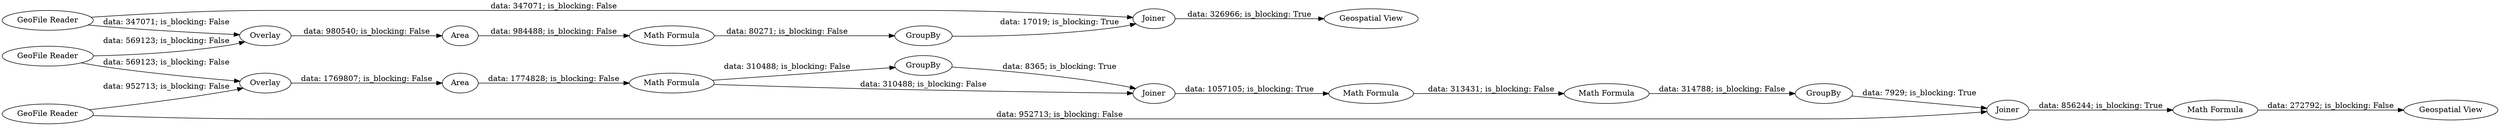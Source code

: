 digraph {
	"2164846419860097491_7" [label=Joiner]
	"2164846419860097491_1" [label="GeoFile Reader"]
	"2164846419860097491_9" [label="GeoFile Reader"]
	"2164846419860097491_12" [label="Math Formula"]
	"2164846419860097491_5" [label="Math Formula"]
	"2164846419860097491_3" [label=Overlay]
	"2164846419860097491_8" [label="Geospatial View"]
	"2164846419860097491_18" [label=Joiner]
	"2164846419860097491_13" [label=GroupBy]
	"2164846419860097491_20" [label="Geospatial View"]
	"2164846419860097491_14" [label=Joiner]
	"2164846419860097491_4" [label=Area]
	"2164846419860097491_17" [label=GroupBy]
	"2164846419860097491_11" [label=Area]
	"2164846419860097491_2" [label="GeoFile Reader"]
	"2164846419860097491_19" [label="Math Formula"]
	"2164846419860097491_10" [label=Overlay]
	"2164846419860097491_15" [label="Math Formula"]
	"2164846419860097491_16" [label="Math Formula"]
	"2164846419860097491_6" [label=GroupBy]
	"2164846419860097491_18" -> "2164846419860097491_19" [label="data: 856244; is_blocking: True"]
	"2164846419860097491_5" -> "2164846419860097491_6" [label="data: 80271; is_blocking: False"]
	"2164846419860097491_9" -> "2164846419860097491_18" [label="data: 952713; is_blocking: False"]
	"2164846419860097491_9" -> "2164846419860097491_10" [label="data: 952713; is_blocking: False"]
	"2164846419860097491_17" -> "2164846419860097491_18" [label="data: 7929; is_blocking: True"]
	"2164846419860097491_1" -> "2164846419860097491_3" [label="data: 569123; is_blocking: False"]
	"2164846419860097491_19" -> "2164846419860097491_20" [label="data: 272792; is_blocking: False"]
	"2164846419860097491_4" -> "2164846419860097491_5" [label="data: 984488; is_blocking: False"]
	"2164846419860097491_12" -> "2164846419860097491_13" [label="data: 310488; is_blocking: False"]
	"2164846419860097491_11" -> "2164846419860097491_12" [label="data: 1774828; is_blocking: False"]
	"2164846419860097491_3" -> "2164846419860097491_4" [label="data: 980540; is_blocking: False"]
	"2164846419860097491_2" -> "2164846419860097491_7" [label="data: 347071; is_blocking: False"]
	"2164846419860097491_10" -> "2164846419860097491_11" [label="data: 1769807; is_blocking: False"]
	"2164846419860097491_7" -> "2164846419860097491_8" [label="data: 326966; is_blocking: True"]
	"2164846419860097491_13" -> "2164846419860097491_14" [label="data: 8365; is_blocking: True"]
	"2164846419860097491_6" -> "2164846419860097491_7" [label="data: 17019; is_blocking: True"]
	"2164846419860097491_1" -> "2164846419860097491_10" [label="data: 569123; is_blocking: False"]
	"2164846419860097491_15" -> "2164846419860097491_16" [label="data: 313431; is_blocking: False"]
	"2164846419860097491_2" -> "2164846419860097491_3" [label="data: 347071; is_blocking: False"]
	"2164846419860097491_16" -> "2164846419860097491_17" [label="data: 314788; is_blocking: False"]
	"2164846419860097491_14" -> "2164846419860097491_15" [label="data: 1057105; is_blocking: True"]
	"2164846419860097491_12" -> "2164846419860097491_14" [label="data: 310488; is_blocking: False"]
	rankdir=LR
}
